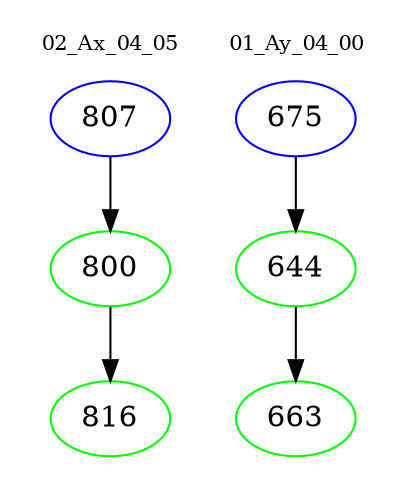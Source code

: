 digraph{
subgraph cluster_0 {
color = white
label = "02_Ax_04_05";
fontsize=10;
T0_807 [label="807", color="blue"]
T0_807 -> T0_800 [color="black"]
T0_800 [label="800", color="green"]
T0_800 -> T0_816 [color="black"]
T0_816 [label="816", color="green"]
}
subgraph cluster_1 {
color = white
label = "01_Ay_04_00";
fontsize=10;
T1_675 [label="675", color="blue"]
T1_675 -> T1_644 [color="black"]
T1_644 [label="644", color="green"]
T1_644 -> T1_663 [color="black"]
T1_663 [label="663", color="green"]
}
}
